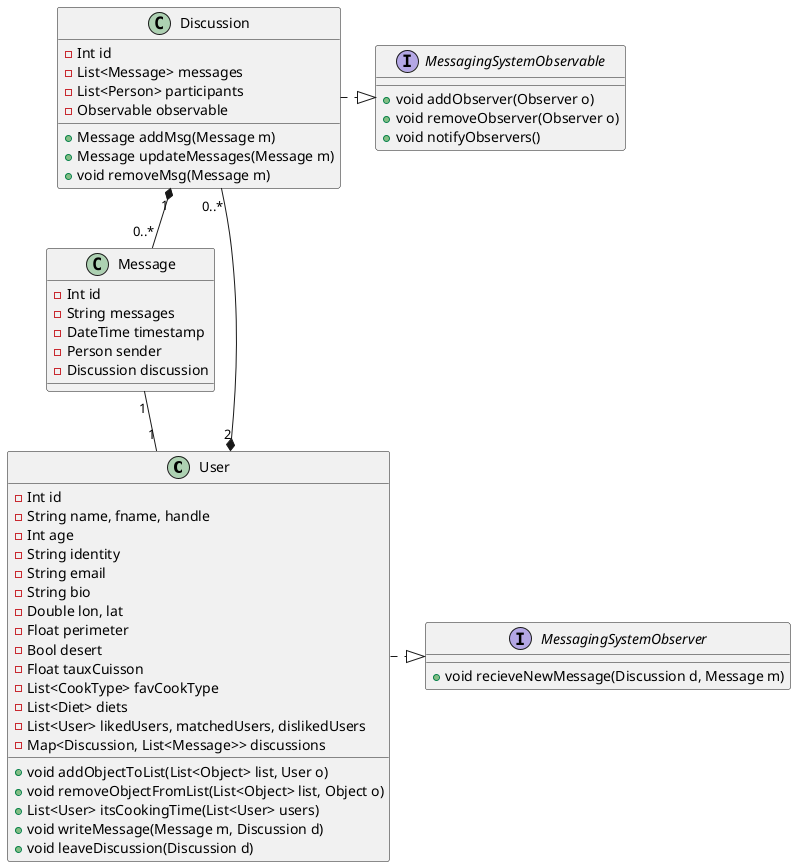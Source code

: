 @startuml 
    Class "User" as person{
   
        - Int id
        - String name, fname, handle
        - Int age
        - String identity
        - String email
        - String bio
        - Double lon, lat
        - Float perimeter
        - Bool desert
        - Float tauxCuisson 
        - List<CookType> favCookType
        - List<Diet> diets
        - List<User> likedUsers, matchedUsers, dislikedUsers
        - Map<Discussion, List<Message>> discussions

        + void addObjectToList(List<Object> list, User o)
        + void removeObjectFromList(List<Object> list, Object o)
        + List<User> itsCookingTime(List<User> users)
        + void writeMessage(Message m, Discussion d)
        + void leaveDiscussion(Discussion d)
    }

    Class "Discussion" as discuss{
        - Int id
        - List<Message> messages
        - List<Person> participants
        - Observable observable

        + Message addMsg(Message m)
        + Message updateMessages(Message m)
        + void removeMsg(Message m)
    }

    Class "Message" as messaging{
        - Int id
        - String messages        
        - DateTime timestamp
        - Person sender
        - Discussion discussion
    }

    Interface "MessagingSystemObserver" as observer{
        + void recieveNewMessage(Discussion d, Message m)
    }

    Interface "MessagingSystemObservable" as observable{
        + void addObserver(Observer o)
        + void removeObserver(Observer o)
        + void notifyObservers()
    }
    

    discuss "1" *-- "0..*" messaging
    messaging "1" -- "1" person
    person "2" *-- "0..*" discuss

    discuss .|> observable
    person .|> observer
@enduml